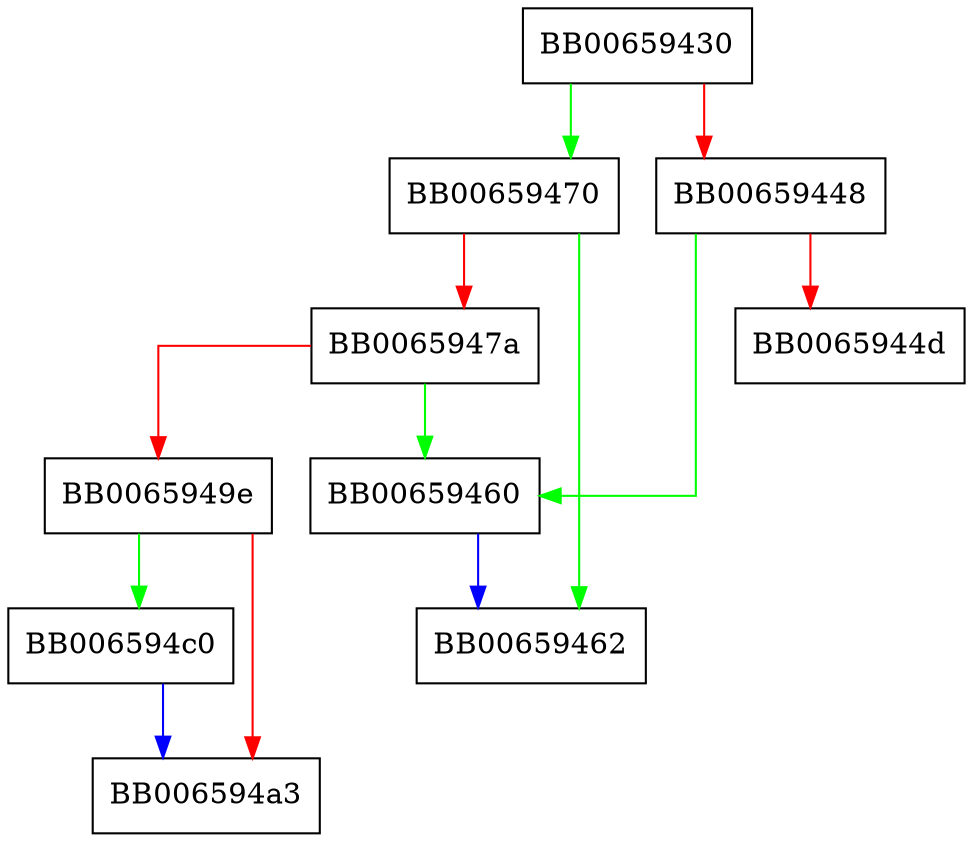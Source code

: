 digraph by_store_ctrl_ex {
  node [shape="box"];
  graph [splines=ortho];
  BB00659430 -> BB00659470 [color="green"];
  BB00659430 -> BB00659448 [color="red"];
  BB00659448 -> BB00659460 [color="green"];
  BB00659448 -> BB0065944d [color="red"];
  BB00659460 -> BB00659462 [color="blue"];
  BB00659470 -> BB00659462 [color="green"];
  BB00659470 -> BB0065947a [color="red"];
  BB0065947a -> BB00659460 [color="green"];
  BB0065947a -> BB0065949e [color="red"];
  BB0065949e -> BB006594c0 [color="green"];
  BB0065949e -> BB006594a3 [color="red"];
  BB006594c0 -> BB006594a3 [color="blue"];
}